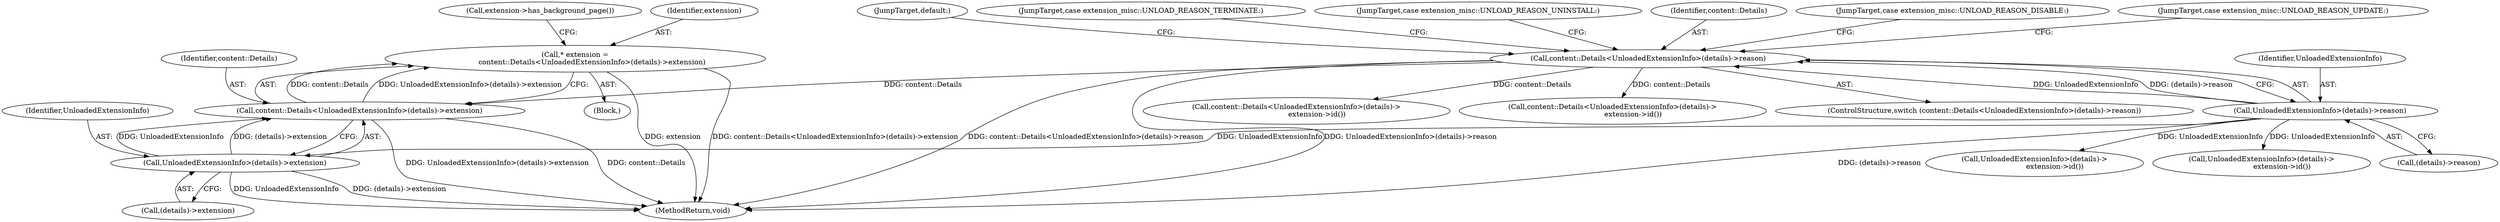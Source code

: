 digraph "0_Chrome_a03d4448faf2c40f4ef444a88cb9aace5b98e8c4_2@pointer" {
"1000327" [label="(Call,* extension =\n               content::Details<UnloadedExtensionInfo>(details)->extension)"];
"1000329" [label="(Call,content::Details<UnloadedExtensionInfo>(details)->extension)"];
"1000305" [label="(Call,content::Details<UnloadedExtensionInfo>(details)->reason)"];
"1000307" [label="(Call,UnloadedExtensionInfo>(details)->reason)"];
"1000331" [label="(Call,UnloadedExtensionInfo>(details)->extension)"];
"1000330" [label="(Identifier,content::Details)"];
"1000359" [label="(MethodReturn,void)"];
"1000348" [label="(Call,UnloadedExtensionInfo>(details)->\n                  extension->id())"];
"1000329" [label="(Call,content::Details<UnloadedExtensionInfo>(details)->extension)"];
"1000313" [label="(JumpTarget,case extension_misc::UNLOAD_REASON_DISABLE:)"];
"1000324" [label="(JumpTarget,case extension_misc::UNLOAD_REASON_UPDATE:)"];
"1000309" [label="(Call,(details)->reason)"];
"1000342" [label="(JumpTarget,default:)"];
"1000314" [label="(JumpTarget,case extension_misc::UNLOAD_REASON_TERMINATE:)"];
"1000333" [label="(Call,(details)->extension)"];
"1000337" [label="(Call,extension->has_background_page())"];
"1000315" [label="(JumpTarget,case extension_misc::UNLOAD_REASON_UNINSTALL:)"];
"1000327" [label="(Call,* extension =\n               content::Details<UnloadedExtensionInfo>(details)->extension)"];
"1000328" [label="(Identifier,extension)"];
"1000318" [label="(Call,content::Details<UnloadedExtensionInfo>(details)->\n                  extension->id())"];
"1000332" [label="(Identifier,UnloadedExtensionInfo)"];
"1000306" [label="(Identifier,content::Details)"];
"1000346" [label="(Call,content::Details<UnloadedExtensionInfo>(details)->\n                  extension->id())"];
"1000331" [label="(Call,UnloadedExtensionInfo>(details)->extension)"];
"1000304" [label="(ControlStructure,switch (content::Details<UnloadedExtensionInfo>(details)->reason))"];
"1000325" [label="(Block,)"];
"1000308" [label="(Identifier,UnloadedExtensionInfo)"];
"1000305" [label="(Call,content::Details<UnloadedExtensionInfo>(details)->reason)"];
"1000307" [label="(Call,UnloadedExtensionInfo>(details)->reason)"];
"1000320" [label="(Call,UnloadedExtensionInfo>(details)->\n                  extension->id())"];
"1000327" -> "1000325"  [label="AST: "];
"1000327" -> "1000329"  [label="CFG: "];
"1000328" -> "1000327"  [label="AST: "];
"1000329" -> "1000327"  [label="AST: "];
"1000337" -> "1000327"  [label="CFG: "];
"1000327" -> "1000359"  [label="DDG: extension"];
"1000327" -> "1000359"  [label="DDG: content::Details<UnloadedExtensionInfo>(details)->extension"];
"1000329" -> "1000327"  [label="DDG: content::Details"];
"1000329" -> "1000327"  [label="DDG: UnloadedExtensionInfo>(details)->extension"];
"1000329" -> "1000331"  [label="CFG: "];
"1000330" -> "1000329"  [label="AST: "];
"1000331" -> "1000329"  [label="AST: "];
"1000329" -> "1000359"  [label="DDG: UnloadedExtensionInfo>(details)->extension"];
"1000329" -> "1000359"  [label="DDG: content::Details"];
"1000305" -> "1000329"  [label="DDG: content::Details"];
"1000331" -> "1000329"  [label="DDG: UnloadedExtensionInfo"];
"1000331" -> "1000329"  [label="DDG: (details)->extension"];
"1000305" -> "1000304"  [label="AST: "];
"1000305" -> "1000307"  [label="CFG: "];
"1000306" -> "1000305"  [label="AST: "];
"1000307" -> "1000305"  [label="AST: "];
"1000313" -> "1000305"  [label="CFG: "];
"1000314" -> "1000305"  [label="CFG: "];
"1000315" -> "1000305"  [label="CFG: "];
"1000324" -> "1000305"  [label="CFG: "];
"1000342" -> "1000305"  [label="CFG: "];
"1000305" -> "1000359"  [label="DDG: content::Details<UnloadedExtensionInfo>(details)->reason"];
"1000305" -> "1000359"  [label="DDG: UnloadedExtensionInfo>(details)->reason"];
"1000307" -> "1000305"  [label="DDG: UnloadedExtensionInfo"];
"1000307" -> "1000305"  [label="DDG: (details)->reason"];
"1000305" -> "1000318"  [label="DDG: content::Details"];
"1000305" -> "1000346"  [label="DDG: content::Details"];
"1000307" -> "1000309"  [label="CFG: "];
"1000308" -> "1000307"  [label="AST: "];
"1000309" -> "1000307"  [label="AST: "];
"1000307" -> "1000359"  [label="DDG: (details)->reason"];
"1000307" -> "1000320"  [label="DDG: UnloadedExtensionInfo"];
"1000307" -> "1000331"  [label="DDG: UnloadedExtensionInfo"];
"1000307" -> "1000348"  [label="DDG: UnloadedExtensionInfo"];
"1000331" -> "1000333"  [label="CFG: "];
"1000332" -> "1000331"  [label="AST: "];
"1000333" -> "1000331"  [label="AST: "];
"1000331" -> "1000359"  [label="DDG: (details)->extension"];
"1000331" -> "1000359"  [label="DDG: UnloadedExtensionInfo"];
}
